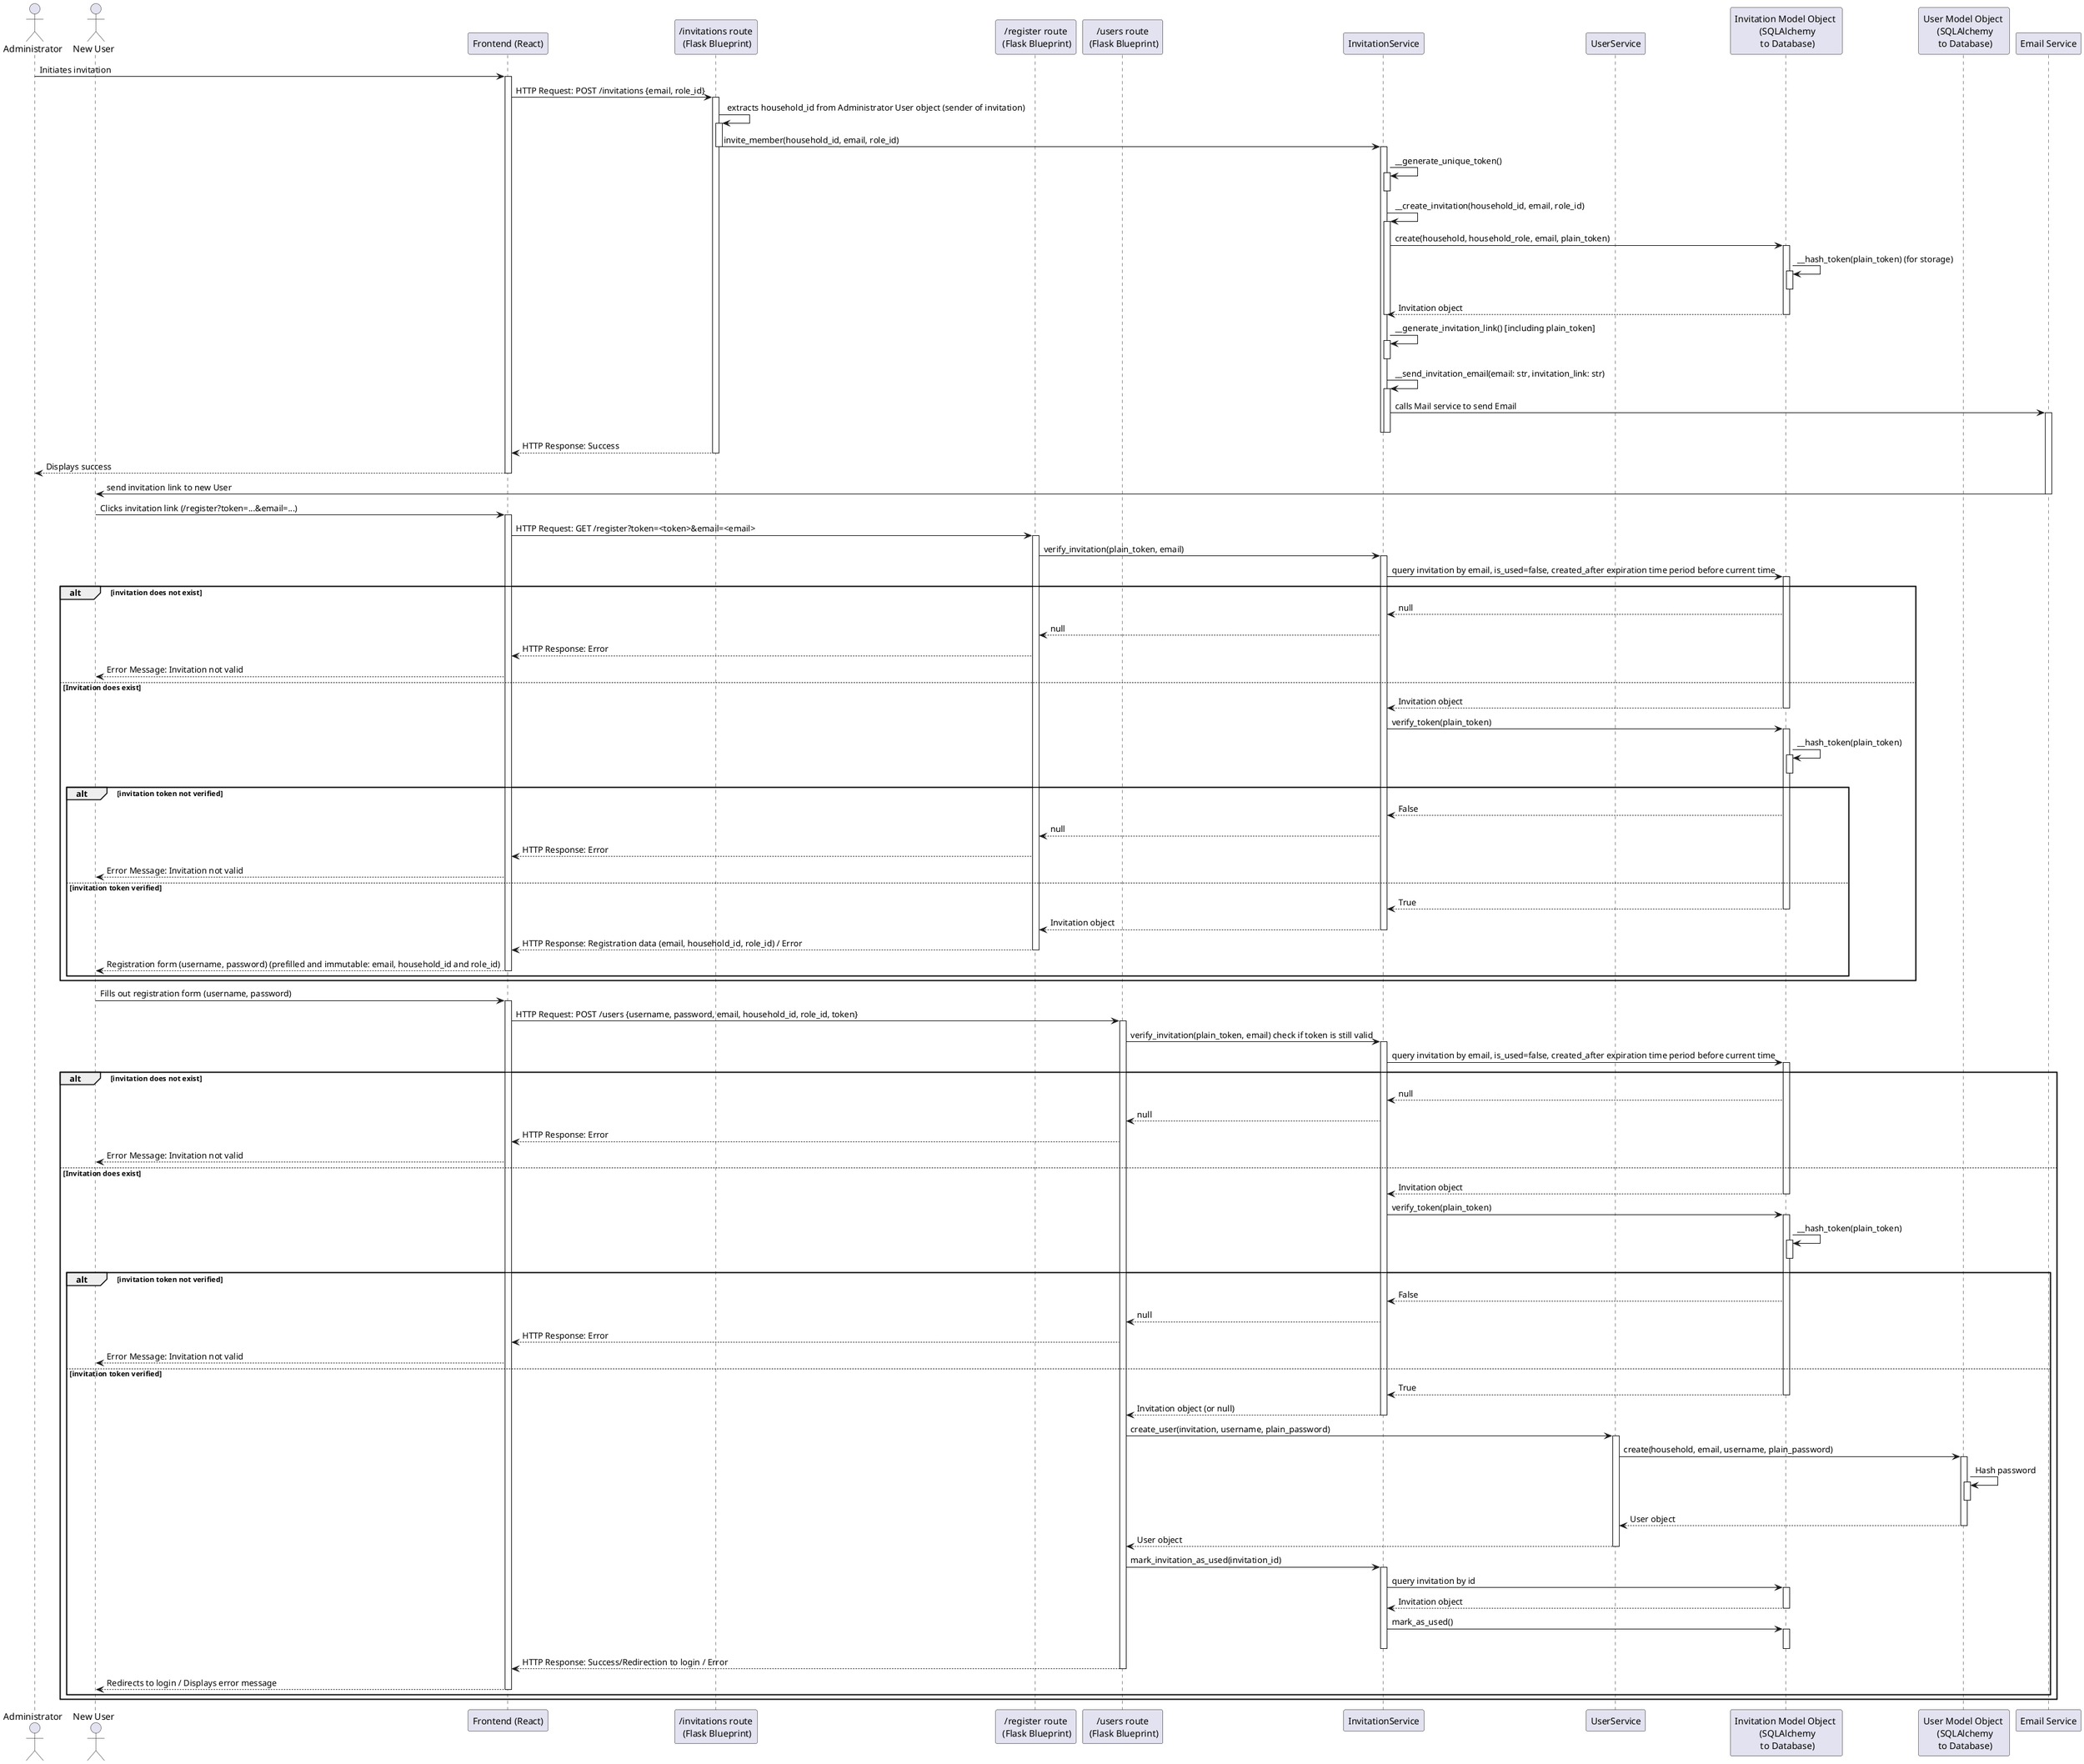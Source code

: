 @startuml

actor Administrator as Admin
actor "New User" as User

participant "Frontend (React)" as FE

participant "/invitations route\n (Flask Blueprint)" as IR
participant "/register route\n (Flask Blueprint)" as RR
participant "/users route\n (Flask Blueprint)" as UR

participant "InvitationService" as IS
participant "UserService" as US

participant "Invitation Model Object \n (SQLAlchemy\n to Database)" as IM
participant "User Model Object \n (SQLAlchemy\n to Database)" as UM

participant "Email Service" as Mail

'--- Invitation Process (Admin) ---
Admin -> FE : Initiates invitation
    activate FE
    FE -> IR : HTTP Request: POST /invitations {email, role_id}
        activate IR
        IR -> IR : extracts household_id from Administrator User object (sender of invitation)
        activate IR
        IR -> IS : invite_member(household_id, email, role_id)
            deactivate IR
            activate IS
            IS -> IS : __generate_unique_token()
            activate IS
            deactivate IS
            IS -> IS : __create_invitation(household_id, email, role_id)
            activate IS
            IS -> IM : create(household, household_role, email, plain_token)
                activate IM
                IM -> IM : __hash_token(plain_token) (for storage)
                activate IM
                deactivate IM
            IS <-- IM : Invitation object
            deactivate IM
            deactivate IS
            IS -> IS : __generate_invitation_link() [including plain_token]
            activate IS
            deactivate IS
            IS -> IS : __send_invitation_email(email: str, invitation_link: str)
            activate IS
            IS -> Mail : calls Mail service to send Email
                activate Mail
                deactivate IS
                deactivate IS
    FE <-- IR : HTTP Response: Success
    deactivate IR
Admin <-- FE : Displays success
deactivate FE
User <- Mail : send invitation link to new User
deactivate Mail

'--- User Registration Process ---
User -> FE : Clicks invitation link (/register?token=...&email=...)
    activate FE
    FE -> RR : HTTP Request: GET /register?token=<token>&email=<email>
        activate RR
        RR -> IS : verify_invitation(plain_token, email)
            activate IS
            IS -> IM : query invitation by email, is_used=false, created_after expiration time period before current time
                activate IM

alt invitation does not exist
            IS <-- IM : null
        RR <-- IS : null
    FE <-- RR : HTTP Response: Error
User <-- FE : Error Message: Invitation not valid

else Invitation does exist
            IS <-- IM : Invitation object
            deactivate IM
            IS -> IM : verify_token(plain_token)
                activate IM
                IM -> IM : __hash_token(plain_token)
                activate IM
                deactivate IM

alt invitation token not verified
            IS <-- IM : False
        RR <-- IS : null
    FE <-- RR : HTTP Response: Error
User <-- FE : Error Message: Invitation not valid

else invitation token verified
            IS <-- IM : True
            deactivate IM
        RR <-- IS : Invitation object
        deactivate IS
    FE <-- RR : HTTP Response: Registration data (email, household_id, role_id) / Error
    deactivate RR
User <-- FE : Registration form (username, password) (prefilled and immutable: email, household_id and role_id)
deactivate FE

end
end

User -> FE : Fills out registration form (username, password)
    activate FE
    FE -> UR : HTTP Request: POST /users {username, password, email, household_id, role_id, token}
        activate UR
        UR -> IS: verify_invitation(plain_token, email) check if token is still valid
            activate IS
            IS -> IM : query invitation by email, is_used=false, created_after expiration time period before current time
                activate IM

alt invitation does not exist
            IS <-- IM : null
        UR <-- IS : null
    FE <-- UR : HTTP Response: Error
User <-- FE : Error Message: Invitation not valid

else Invitation does exist
            IS <-- IM : Invitation object
            deactivate IM
            IS -> IM : verify_token(plain_token)
                activate IM
                IM -> IM : __hash_token(plain_token)
                activate IM
                deactivate IM

alt invitation token not verified
            IS <-- IM : False
        UR <-- IS : null
    FE <-- UR : HTTP Response: Error
User <-- FE : Error Message: Invitation not valid

else invitation token verified
            IS <-- IM : True
            deactivate IM
        UR <-- IS : Invitation object (or null)
        deactivate IS
        UR -> US : create_user(invitation, username, plain_password)
            activate US
            US -> UM : create(household, email, username, plain_password)
                activate UM
                UM -> UM : Hash password
                activate UM
                deactivate UM
            US <-- UM : User object
            deactivate UM
        UR <-- US : User object
        deactivate US
        UR -> IS : mark_invitation_as_used(invitation_id)
            activate IS
            IS -> IM : query invitation by id
                activate IM
            IS <-- IM : Invitation object
            deactivate IM
            IS -> IM : mark_as_used()
                activate IM
            deactivate IM
        deactivate IS
    FE <-- UR : HTTP Response: Success/Redirection to login / Error
    deactivate UR
User <-- FE : Redirects to login / Displays error message
deactivate FE

end
end

@enduml